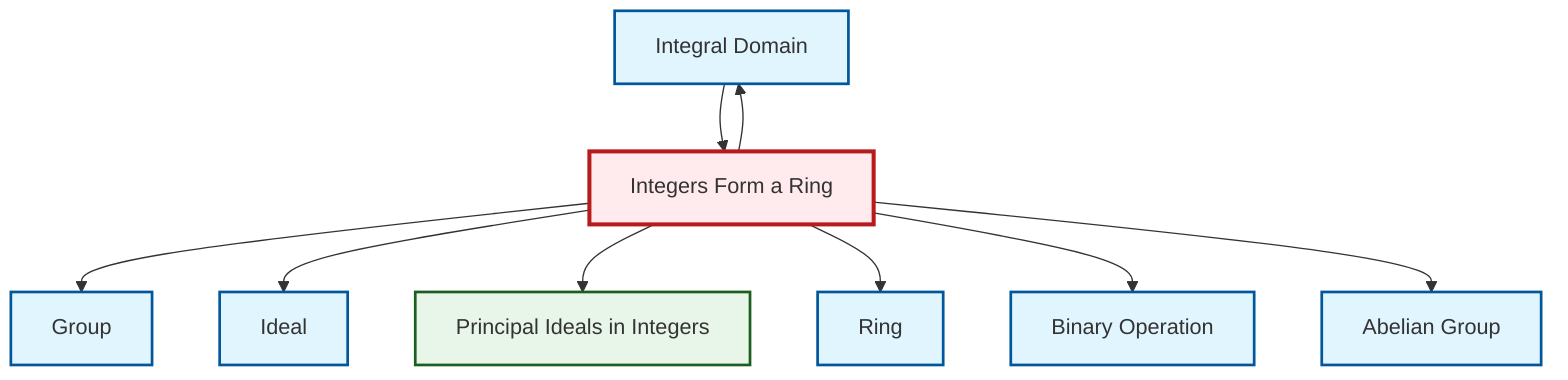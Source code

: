 graph TD
    classDef definition fill:#e1f5fe,stroke:#01579b,stroke-width:2px
    classDef theorem fill:#f3e5f5,stroke:#4a148c,stroke-width:2px
    classDef axiom fill:#fff3e0,stroke:#e65100,stroke-width:2px
    classDef example fill:#e8f5e9,stroke:#1b5e20,stroke-width:2px
    classDef current fill:#ffebee,stroke:#b71c1c,stroke-width:3px
    def-binary-operation["Binary Operation"]:::definition
    ex-principal-ideal["Principal Ideals in Integers"]:::example
    def-ideal["Ideal"]:::definition
    def-integral-domain["Integral Domain"]:::definition
    ex-integers-ring["Integers Form a Ring"]:::example
    def-group["Group"]:::definition
    def-abelian-group["Abelian Group"]:::definition
    def-ring["Ring"]:::definition
    ex-integers-ring --> def-group
    def-integral-domain --> ex-integers-ring
    ex-integers-ring --> def-ideal
    ex-integers-ring --> ex-principal-ideal
    ex-integers-ring --> def-integral-domain
    ex-integers-ring --> def-ring
    ex-integers-ring --> def-binary-operation
    ex-integers-ring --> def-abelian-group
    class ex-integers-ring current
